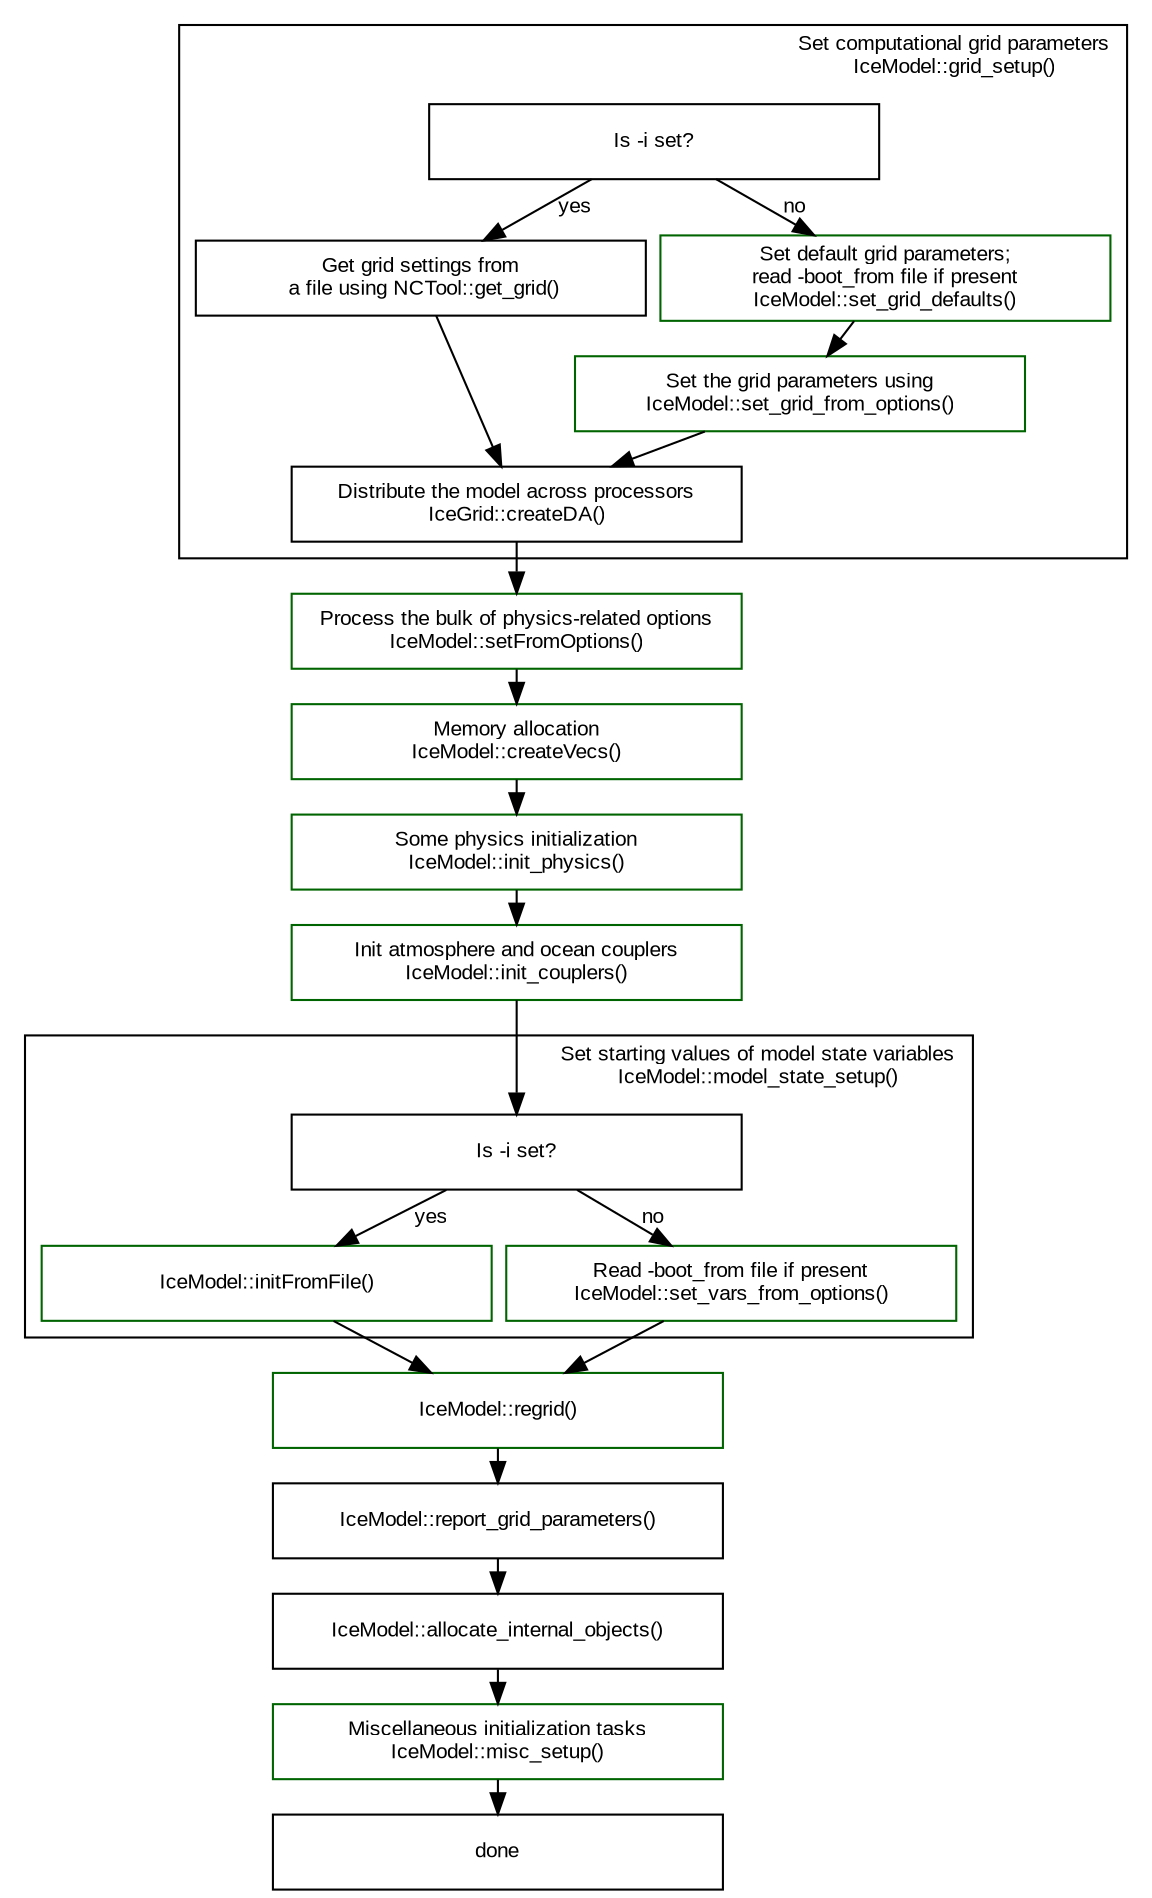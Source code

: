// Use
// dot -Tpng initialization-sequence.dot -o initialization-sequence.png
// to create the picture.

digraph pism_init {
  // Global graph parameters
  node [fontname=Arial fontsize=10 shape=box width=3];
  edge [fontname=Arial fontsize=10];
  graph [fontname=Arial fontsize=10 ranksep=0.1 nodesep=0.1];

  subgraph cluster_grid {
    label = "Set computational grid parameters\rIceModel::grid_setup()";
    URL = "\ref IceModel::grid_setup()";
    labeljust = r;

    is_i_set1 [label = "Is -i set?"];
    {rank=same
      grid_from_file [label = "Get grid settings from\n a file using NCTool::get_grid()" URL="\ref NCTool::get_grid()"];

      set_grid_defaults [label = "Set default grid parameters;\nread -boot_from file if present\nIceModel::set_grid_defaults()" color=darkgreen URL="\ref IceModel::set_grid_defaults()"];
    }
    grid_from_options [label = "Set the grid parameters using\nIceModel::set_grid_from_options()" color=darkgreen URL="\ref IceModel::set_grid_from_options()"];
    is_i_set1 -> set_grid_defaults [label = "no"];
    set_grid_defaults -> grid_from_options;
    is_i_set1 -> grid_from_file [label = "yes"];

    createDA [label = "Distribute the model across processors\nIceGrid::createDA()" URL="\ref IceGrid::createDA()"];
    {grid_from_file grid_from_options} -> createDA;
  }

  setFromOptions [label = "Process the bulk of physics-related options\nIceModel::setFromOptions()" color=darkgreen URL="\ref IceModel::setFromOptions()"];
  createDA -> setFromOptions;
  
  createVecs [label = "Memory allocation\nIceModel::createVecs()" color=darkgreen URL="\ref IceModel::createVecs()"];
  setFromOptions -> createVecs;

  init_physics [label = "Some physics initialization\nIceModel::init_physics()" color=darkgreen URL="\ref IceModel::init_physics()"];
  createVecs -> init_physics;

  init_couplers [label = "Init atmosphere and ocean couplers\nIceModel::init_couplers()" color=darkgreen URL="\ref IceModel::init_couplers()"];
  init_physics -> init_couplers;

  init_couplers -> is_i_set2;

  subgraph cluster_model_state {
    label = "Set starting values of model state variables\rIceModel::model_state_setup()";
    labeljust = r;
    URL = "\ref IceModel::model_state_setup()";

    is_i_set2 [label = "Is -i set?"];

    initFromFile [label = "IceModel::initFromFile()" color=darkgreen URL="\ref IceModel::initFromFile()"];
    set_values_from_options [label = "Read -boot_from file if present\nIceModel::set_vars_from_options()" color=darkgreen URL="\ref IceModel::set_vars_from_options()"];
    is_i_set2 -> initFromFile [label = "yes"];
    is_i_set2 -> set_values_from_options [label = "no"];
  }  

  regrid [label = "IceModel::regrid()" color=darkgreen URL="\ref IceModel::regrid()"];
  {initFromFile set_values_from_options} -> regrid;

  report [label = "IceModel::report_grid_parameters()" URL="\ref IceModel::report_grid_parameters()"];
  regrid -> report;

  allocate_internal_objects [label = "IceModel::allocate_internal_objects()" URL="\ref IceModel::allocate_internal_objects()"];
  report -> allocate_internal_objects;

  misc [label = "Miscellaneous initialization tasks\nIceModel::misc_setup()" color=darkgreen URL="\ref IceModel::misc_setup()"];
  allocate_internal_objects -> misc;

  misc -> done;
}
